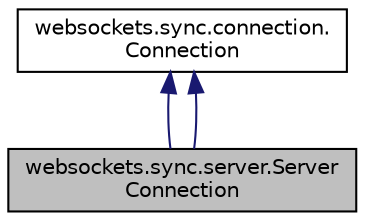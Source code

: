 digraph "websockets.sync.server.ServerConnection"
{
 // LATEX_PDF_SIZE
  edge [fontname="Helvetica",fontsize="10",labelfontname="Helvetica",labelfontsize="10"];
  node [fontname="Helvetica",fontsize="10",shape=record];
  Node1 [label="websockets.sync.server.Server\lConnection",height=0.2,width=0.4,color="black", fillcolor="grey75", style="filled", fontcolor="black",tooltip=" "];
  Node2 -> Node1 [dir="back",color="midnightblue",fontsize="10",style="solid",fontname="Helvetica"];
  Node2 [label="websockets.sync.connection.\lConnection",height=0.2,width=0.4,color="black", fillcolor="white", style="filled",URL="$classwebsockets_1_1sync_1_1connection_1_1Connection.html",tooltip=" "];
  Node2 -> Node1 [dir="back",color="midnightblue",fontsize="10",style="solid",fontname="Helvetica"];
}
